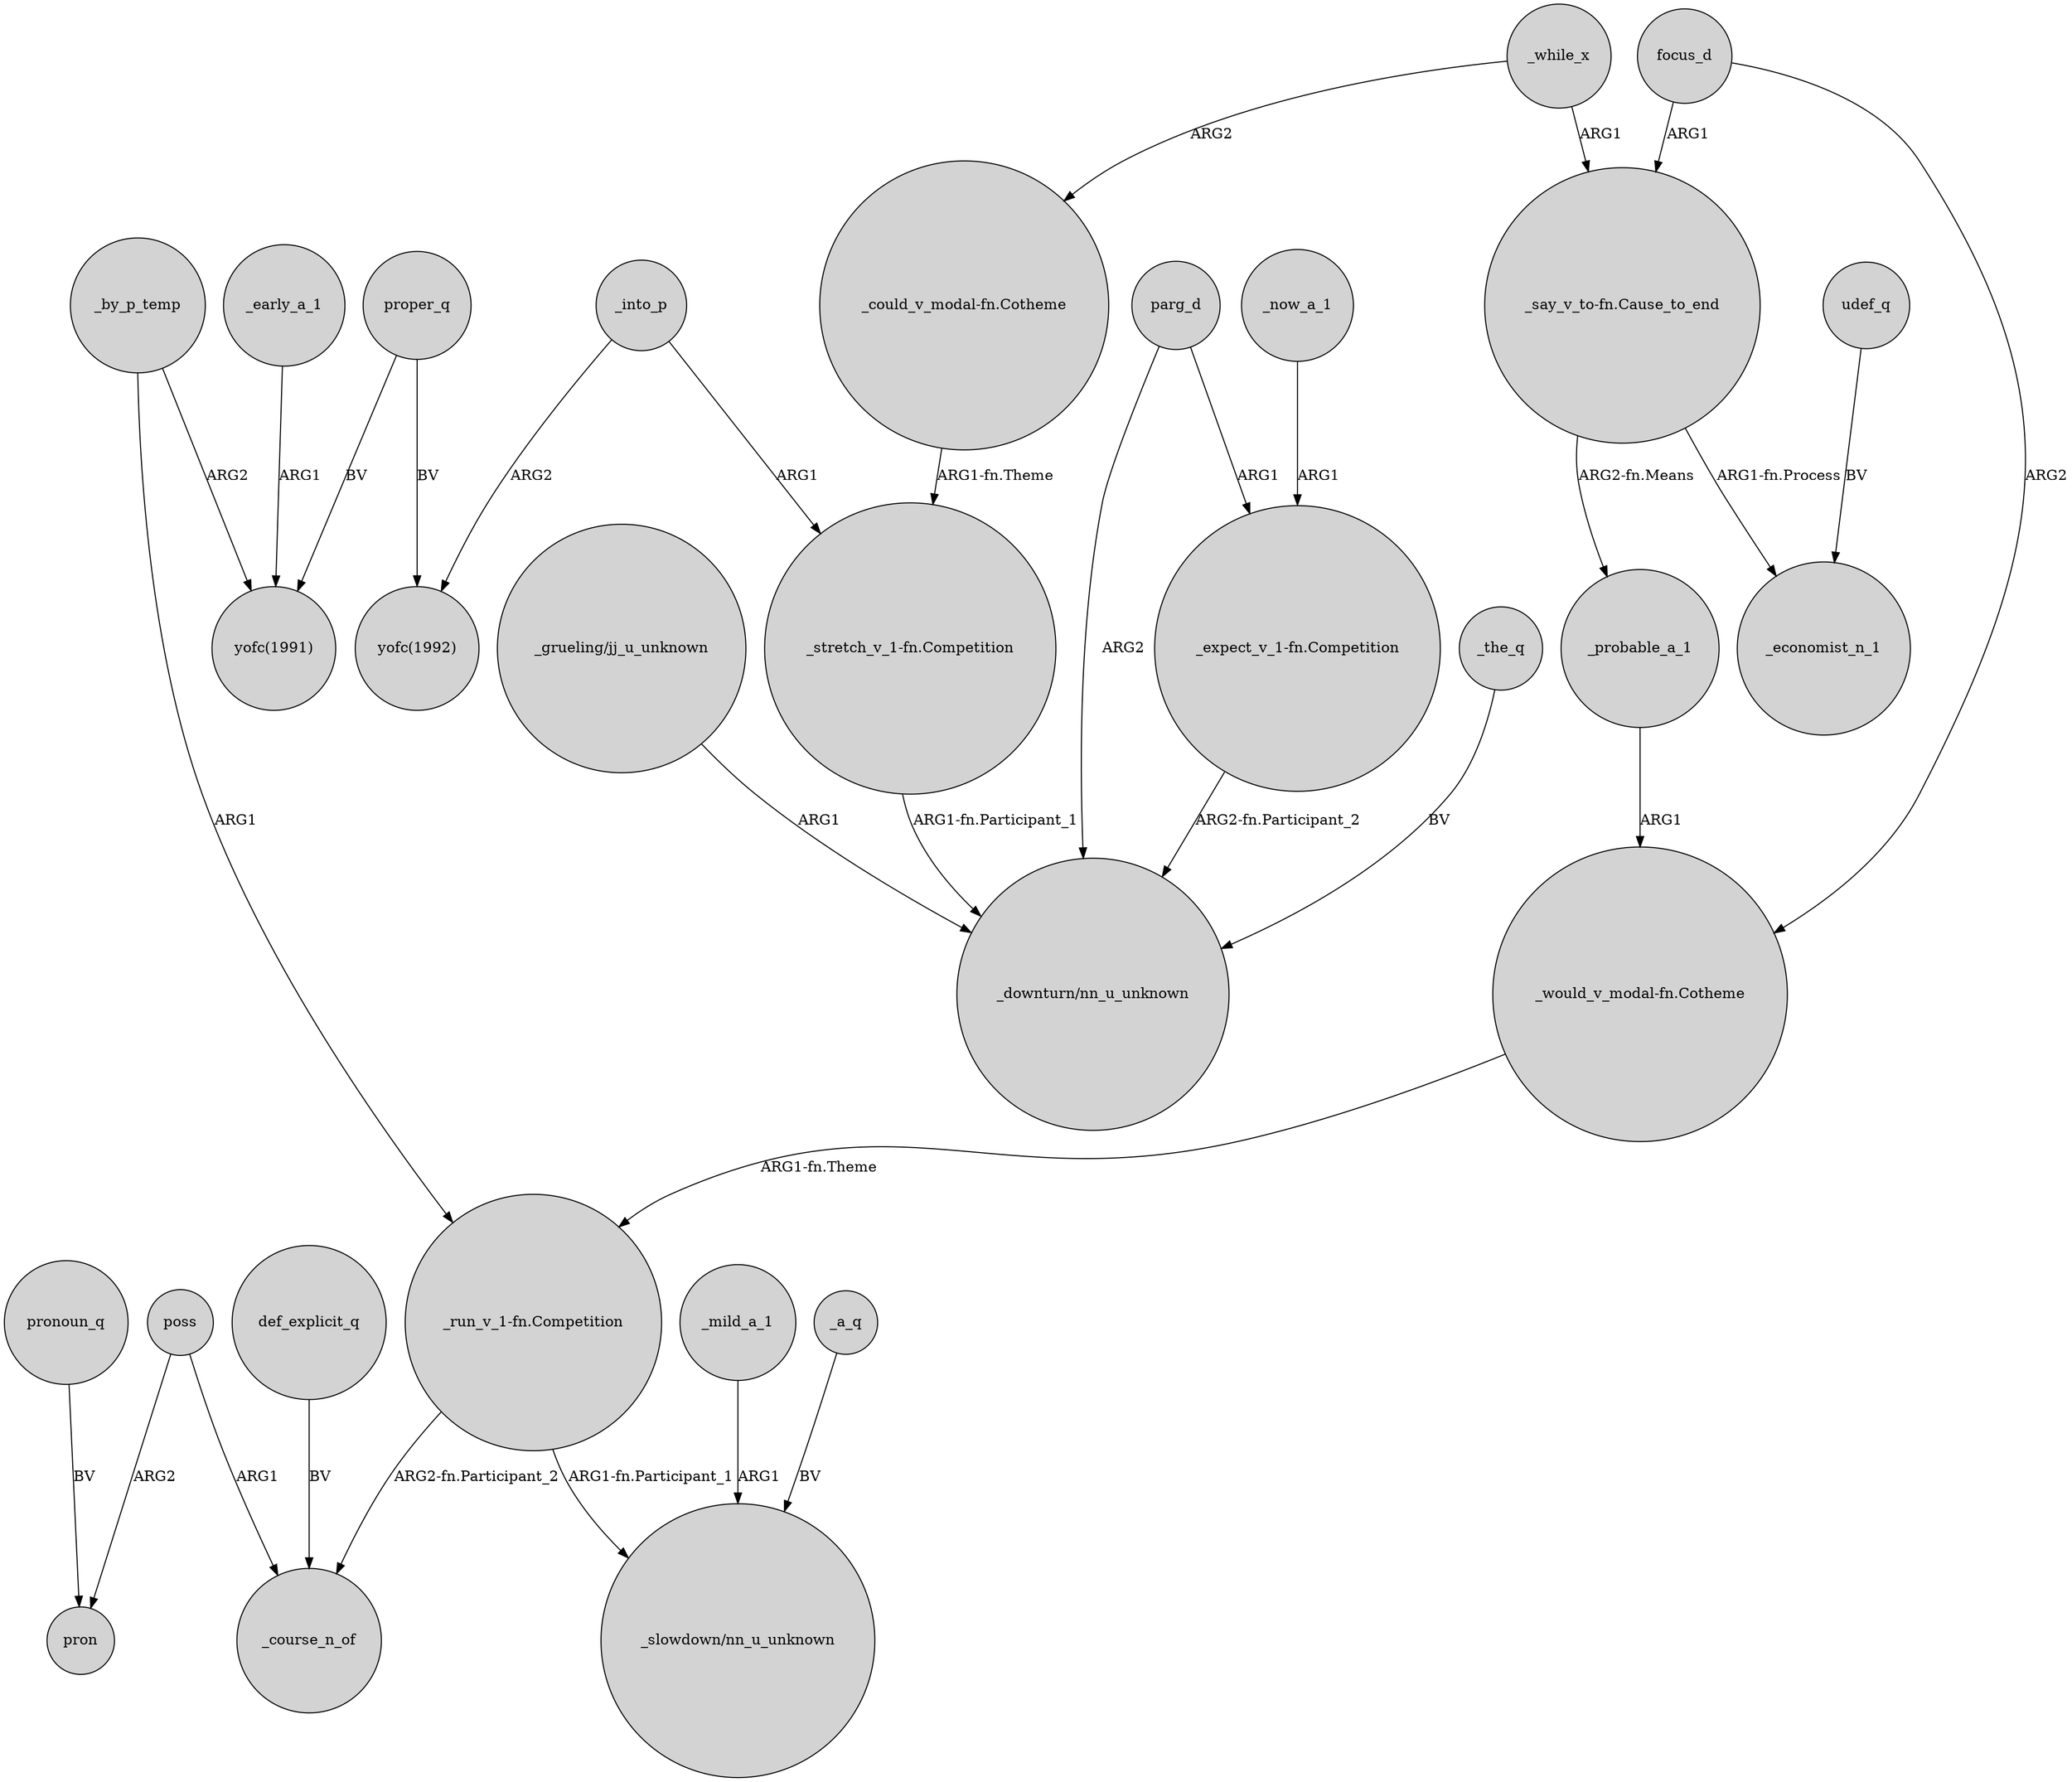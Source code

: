 digraph {
	node [shape=circle style=filled]
	"_run_v_1-fn.Competition" -> _course_n_of [label="ARG2-fn.Participant_2"]
	_by_p_temp -> "yofc(1991)" [label=ARG2]
	_while_x -> "_say_v_to-fn.Cause_to_end" [label=ARG1]
	focus_d -> "_would_v_modal-fn.Cotheme" [label=ARG2]
	focus_d -> "_say_v_to-fn.Cause_to_end" [label=ARG1]
	"_run_v_1-fn.Competition" -> "_slowdown/nn_u_unknown" [label="ARG1-fn.Participant_1"]
	"_would_v_modal-fn.Cotheme" -> "_run_v_1-fn.Competition" [label="ARG1-fn.Theme"]
	_into_p -> "_stretch_v_1-fn.Competition" [label=ARG1]
	"_say_v_to-fn.Cause_to_end" -> _probable_a_1 [label="ARG2-fn.Means"]
	poss -> _course_n_of [label=ARG1]
	_by_p_temp -> "_run_v_1-fn.Competition" [label=ARG1]
	"_expect_v_1-fn.Competition" -> "_downturn/nn_u_unknown" [label="ARG2-fn.Participant_2"]
	pronoun_q -> pron [label=BV]
	poss -> pron [label=ARG2]
	_mild_a_1 -> "_slowdown/nn_u_unknown" [label=ARG1]
	"_could_v_modal-fn.Cotheme" -> "_stretch_v_1-fn.Competition" [label="ARG1-fn.Theme"]
	_early_a_1 -> "yofc(1991)" [label=ARG1]
	_while_x -> "_could_v_modal-fn.Cotheme" [label=ARG2]
	proper_q -> "yofc(1991)" [label=BV]
	def_explicit_q -> _course_n_of [label=BV]
	proper_q -> "yofc(1992)" [label=BV]
	parg_d -> "_downturn/nn_u_unknown" [label=ARG2]
	_now_a_1 -> "_expect_v_1-fn.Competition" [label=ARG1]
	"_stretch_v_1-fn.Competition" -> "_downturn/nn_u_unknown" [label="ARG1-fn.Participant_1"]
	"_say_v_to-fn.Cause_to_end" -> _economist_n_1 [label="ARG1-fn.Process"]
	_into_p -> "yofc(1992)" [label=ARG2]
	parg_d -> "_expect_v_1-fn.Competition" [label=ARG1]
	_the_q -> "_downturn/nn_u_unknown" [label=BV]
	"_grueling/jj_u_unknown" -> "_downturn/nn_u_unknown" [label=ARG1]
	_probable_a_1 -> "_would_v_modal-fn.Cotheme" [label=ARG1]
	udef_q -> _economist_n_1 [label=BV]
	_a_q -> "_slowdown/nn_u_unknown" [label=BV]
}

